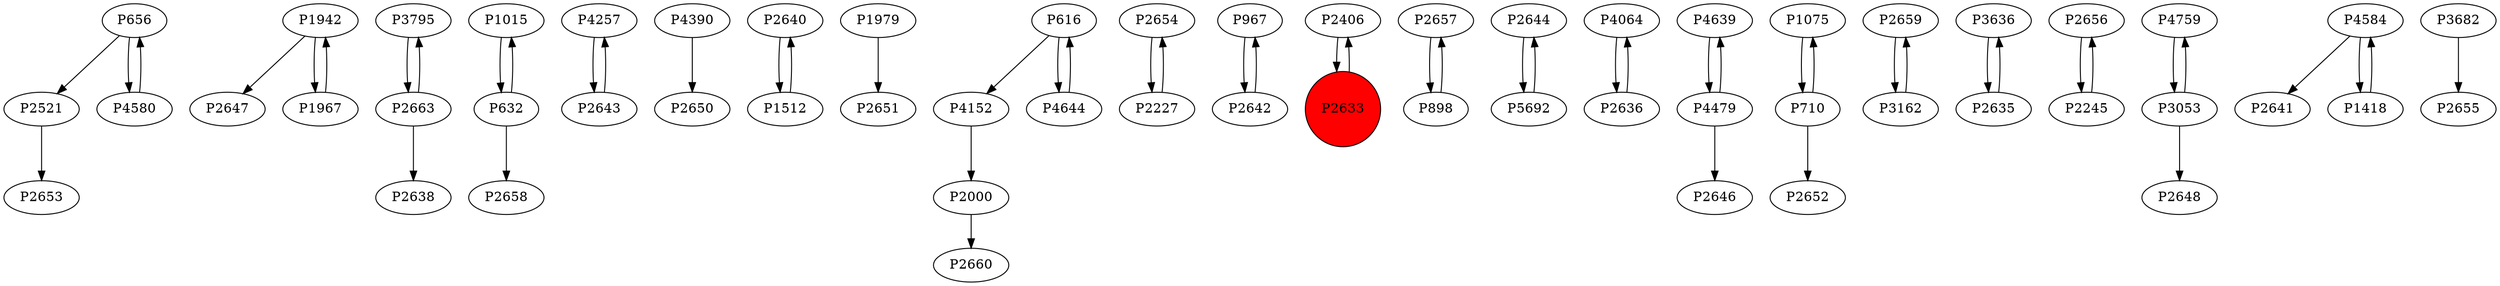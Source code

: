 digraph {
	P2521 -> P2653
	P1942 -> P2647
	P3795 -> P2663
	P656 -> P4580
	P1015 -> P632
	P4257 -> P2643
	P4390 -> P2650
	P2640 -> P1512
	P1979 -> P2651
	P2000 -> P2660
	P2663 -> P2638
	P2654 -> P2227
	P967 -> P2642
	P2406 -> P2633
	P2227 -> P2654
	P1512 -> P2640
	P2657 -> P898
	P2644 -> P5692
	P616 -> P4152
	P1967 -> P1942
	P4064 -> P2636
	P656 -> P2521
	P4639 -> P4479
	P4479 -> P2646
	P898 -> P2657
	P2642 -> P967
	P1075 -> P710
	P4580 -> P656
	P2659 -> P3162
	P3636 -> P2635
	P2656 -> P2245
	P4759 -> P3053
	P710 -> P2652
	P3053 -> P2648
	P2245 -> P2656
	P5692 -> P2644
	P4479 -> P4639
	P632 -> P2658
	P2635 -> P3636
	P2633 -> P2406
	P4584 -> P2641
	P1942 -> P1967
	P4644 -> P616
	P2636 -> P4064
	P710 -> P1075
	P632 -> P1015
	P2643 -> P4257
	P4584 -> P1418
	P1418 -> P4584
	P4152 -> P2000
	P2663 -> P3795
	P3162 -> P2659
	P3053 -> P4759
	P616 -> P4644
	P3682 -> P2655
	P2633 [shape=circle]
	P2633 [style=filled]
	P2633 [fillcolor=red]
}